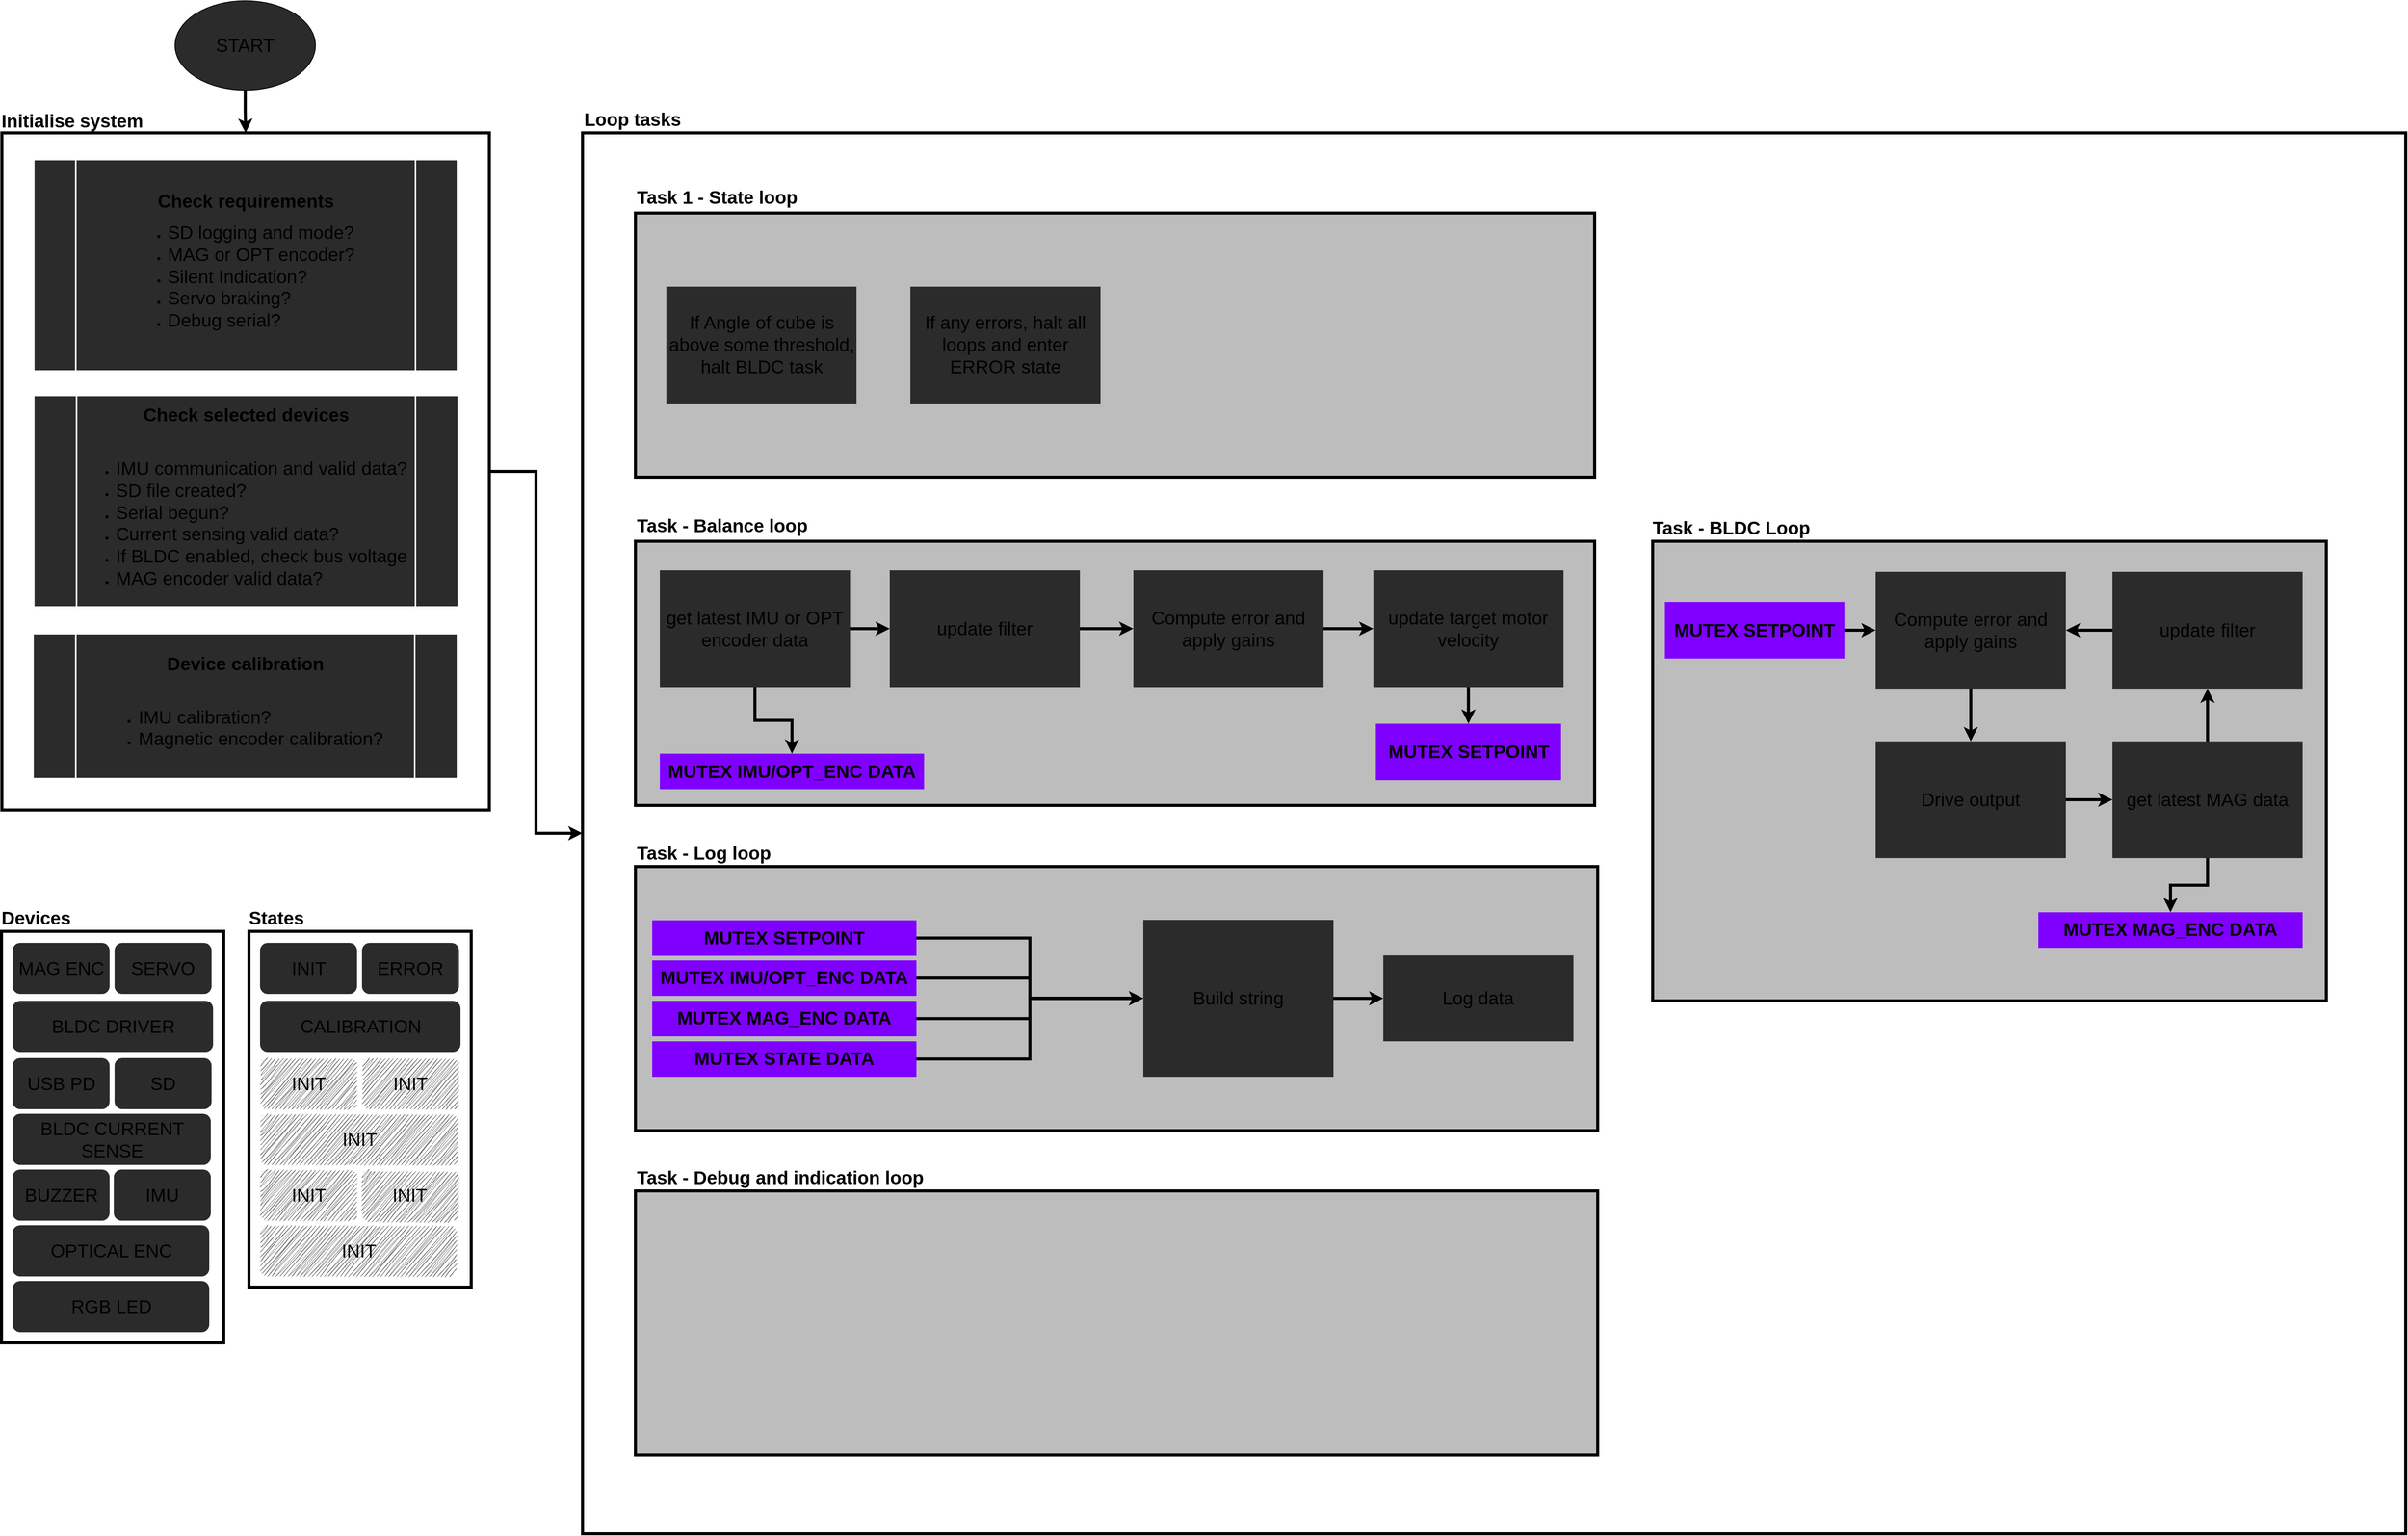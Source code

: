 <mxfile version="25.0.2">
  <diagram name="Page-1" id="-gYsz8aW-vj6ITZaHm62">
    <mxGraphModel dx="4115" dy="2763" grid="0" gridSize="10" guides="1" tooltips="1" connect="1" arrows="1" fold="1" page="1" pageScale="1" pageWidth="3300" pageHeight="2339" background="#ffffff" math="0" shadow="0">
      <root>
        <mxCell id="0" />
        <mxCell id="1" parent="0" />
        <mxCell id="WpBpt3ZNnvcSfI1GrqfO-27" value="" style="rounded=0;whiteSpace=wrap;html=1;fillColor=none;strokeWidth=4;strokeColor=#000000;" vertex="1" parent="1">
          <mxGeometry x="853.75" y="269" width="2387.25" height="1835" as="geometry" />
        </mxCell>
        <mxCell id="WpBpt3ZNnvcSfI1GrqfO-48" value="" style="rounded=0;whiteSpace=wrap;html=1;fillColor=#bdbdbd;strokeWidth=4;strokeColor=#000000;" vertex="1" parent="1">
          <mxGeometry x="923" y="804" width="1256" height="346" as="geometry" />
        </mxCell>
        <mxCell id="WpBpt3ZNnvcSfI1GrqfO-34" value="" style="rounded=0;whiteSpace=wrap;html=1;fillColor=#bdbdbd;strokeWidth=4;strokeColor=#000000;" vertex="1" parent="1">
          <mxGeometry x="2255" y="804" width="882" height="602" as="geometry" />
        </mxCell>
        <mxCell id="WpBpt3ZNnvcSfI1GrqfO-24" value="" style="rounded=0;whiteSpace=wrap;html=1;fillColor=none;strokeWidth=4;strokeColor=#000000;" vertex="1" parent="1">
          <mxGeometry x="93" y="1315" width="291" height="539" as="geometry" />
        </mxCell>
        <mxCell id="WpBpt3ZNnvcSfI1GrqfO-29" style="edgeStyle=orthogonalEdgeStyle;rounded=0;orthogonalLoop=1;jettySize=auto;html=1;exitX=1;exitY=0.5;exitDx=0;exitDy=0;entryX=0;entryY=0.5;entryDx=0;entryDy=0;strokeWidth=4;strokeColor=#000000;" edge="1" parent="1" source="WpBpt3ZNnvcSfI1GrqfO-17" target="WpBpt3ZNnvcSfI1GrqfO-27">
          <mxGeometry relative="1" as="geometry" />
        </mxCell>
        <mxCell id="WpBpt3ZNnvcSfI1GrqfO-17" value="" style="rounded=0;whiteSpace=wrap;html=1;fillColor=none;strokeWidth=4;strokeColor=#000000;" vertex="1" parent="1">
          <mxGeometry x="93.5" y="269" width="638.25" height="887" as="geometry" />
        </mxCell>
        <mxCell id="WpBpt3ZNnvcSfI1GrqfO-3" value="&lt;font style=&quot;font-size: 24px;&quot;&gt;IMU&lt;/font&gt;" style="rounded=1;whiteSpace=wrap;html=1;fillColor=#2B2B2B;strokeColor=none;" vertex="1" parent="1">
          <mxGeometry x="240" y="1627" width="127" height="67" as="geometry" />
        </mxCell>
        <mxCell id="WpBpt3ZNnvcSfI1GrqfO-4" value="&lt;font style=&quot;font-size: 24px;&quot;&gt;BLDC DRIVER&lt;/font&gt;" style="rounded=1;whiteSpace=wrap;html=1;fillColor=#2B2B2B;strokeColor=none;" vertex="1" parent="1">
          <mxGeometry x="107.5" y="1406" width="262.5" height="67" as="geometry" />
        </mxCell>
        <mxCell id="WpBpt3ZNnvcSfI1GrqfO-5" value="&lt;font style=&quot;font-size: 24px;&quot;&gt;BLDC CURRENT SENSE&lt;/font&gt;" style="rounded=1;whiteSpace=wrap;html=1;fillColor=#2B2B2B;strokeColor=none;" vertex="1" parent="1">
          <mxGeometry x="107.5" y="1554" width="259.5" height="67" as="geometry" />
        </mxCell>
        <mxCell id="WpBpt3ZNnvcSfI1GrqfO-6" value="&lt;font style=&quot;font-size: 24px;&quot;&gt;MAG ENC&lt;/font&gt;" style="rounded=1;whiteSpace=wrap;html=1;fillColor=#2B2B2B;strokeColor=none;" vertex="1" parent="1">
          <mxGeometry x="107.5" y="1330" width="127" height="67" as="geometry" />
        </mxCell>
        <mxCell id="WpBpt3ZNnvcSfI1GrqfO-7" value="&lt;font style=&quot;font-size: 24px;&quot;&gt;USB PD&lt;/font&gt;" style="rounded=1;whiteSpace=wrap;html=1;fillColor=#2B2B2B;strokeColor=none;" vertex="1" parent="1">
          <mxGeometry x="107.5" y="1481" width="127" height="67" as="geometry" />
        </mxCell>
        <mxCell id="WpBpt3ZNnvcSfI1GrqfO-8" value="&lt;font style=&quot;font-size: 24px;&quot;&gt;SD&lt;/font&gt;" style="rounded=1;whiteSpace=wrap;html=1;fillColor=#2B2B2B;strokeColor=none;" vertex="1" parent="1">
          <mxGeometry x="241" y="1481" width="127" height="67" as="geometry" />
        </mxCell>
        <mxCell id="WpBpt3ZNnvcSfI1GrqfO-9" value="&lt;font style=&quot;font-size: 24px;&quot;&gt;OPTICAL ENC&lt;/font&gt;" style="rounded=1;whiteSpace=wrap;html=1;fillColor=#2B2B2B;strokeColor=none;" vertex="1" parent="1">
          <mxGeometry x="107.5" y="1700" width="257.5" height="67" as="geometry" />
        </mxCell>
        <mxCell id="WpBpt3ZNnvcSfI1GrqfO-10" value="&lt;span style=&quot;font-size: 24px;&quot;&gt;SERVO&lt;/span&gt;" style="rounded=1;whiteSpace=wrap;html=1;fillColor=#2B2B2B;strokeColor=none;" vertex="1" parent="1">
          <mxGeometry x="241" y="1330" width="127" height="67" as="geometry" />
        </mxCell>
        <mxCell id="WpBpt3ZNnvcSfI1GrqfO-11" value="&lt;font style=&quot;font-size: 24px;&quot;&gt;BUZZER&lt;/font&gt;" style="rounded=1;whiteSpace=wrap;html=1;fillColor=#2B2B2B;strokeColor=none;" vertex="1" parent="1">
          <mxGeometry x="107.5" y="1627" width="127" height="67" as="geometry" />
        </mxCell>
        <mxCell id="WpBpt3ZNnvcSfI1GrqfO-22" style="edgeStyle=orthogonalEdgeStyle;rounded=0;orthogonalLoop=1;jettySize=auto;html=1;exitX=0.5;exitY=1;exitDx=0;exitDy=0;entryX=0.5;entryY=0;entryDx=0;entryDy=0;strokeColor=#000000;strokeWidth=4;" edge="1" parent="1" source="WpBpt3ZNnvcSfI1GrqfO-13" target="WpBpt3ZNnvcSfI1GrqfO-17">
          <mxGeometry relative="1" as="geometry" />
        </mxCell>
        <mxCell id="WpBpt3ZNnvcSfI1GrqfO-13" value="&lt;font style=&quot;font-size: 24px;&quot;&gt;START&lt;/font&gt;" style="ellipse;whiteSpace=wrap;html=1;fillColor=#2B2B2B;" vertex="1" parent="1">
          <mxGeometry x="320.12" y="96" width="184" height="117" as="geometry" />
        </mxCell>
        <mxCell id="WpBpt3ZNnvcSfI1GrqfO-15" value="&lt;div&gt;&lt;span style=&quot;font-size: 24px;&quot;&gt;&lt;b&gt;Check requirements&lt;/b&gt;&lt;/span&gt;&lt;/div&gt;&lt;div style=&quot;text-align: left;&quot;&gt;&lt;ul&gt;&lt;li&gt;&lt;span style=&quot;font-size: 24px;&quot;&gt;SD logging and mode?&lt;/span&gt;&lt;/li&gt;&lt;li&gt;&lt;span style=&quot;font-size: 24px;&quot;&gt;MAG or OPT encoder?&lt;/span&gt;&lt;/li&gt;&lt;li&gt;&lt;span style=&quot;font-size: 24px;&quot;&gt;Silent Indication?&lt;/span&gt;&lt;/li&gt;&lt;li&gt;&lt;span style=&quot;font-size: 24px;&quot;&gt;Servo braking?&lt;/span&gt;&lt;/li&gt;&lt;li&gt;&lt;span style=&quot;font-size: 24px;&quot;&gt;Debug serial?&lt;/span&gt;&lt;/li&gt;&lt;/ul&gt;&lt;/div&gt;" style="shape=process;whiteSpace=wrap;html=1;backgroundOutline=1;strokeWidth=2;fillColor=#2B2B2B;strokeColor=#FFFFFF;" vertex="1" parent="1">
          <mxGeometry x="135.25" y="304" width="554.75" height="277" as="geometry" />
        </mxCell>
        <mxCell id="WpBpt3ZNnvcSfI1GrqfO-18" value="&lt;font style=&quot;font-size: 24px;&quot; color=&quot;#000000&quot;&gt;Initialise system&lt;/font&gt;" style="text;html=1;align=left;verticalAlign=middle;whiteSpace=wrap;rounded=0;fontStyle=1" vertex="1" parent="1">
          <mxGeometry x="91" y="236" width="204.75" height="35" as="geometry" />
        </mxCell>
        <mxCell id="WpBpt3ZNnvcSfI1GrqfO-20" value="&lt;div&gt;&lt;span style=&quot;font-size: 24px;&quot;&gt;&lt;b&gt;Check selected devices&lt;/b&gt;&lt;/span&gt;&lt;/div&gt;&lt;div&gt;&lt;span style=&quot;font-size: 24px;&quot;&gt;&lt;b&gt;&lt;br&gt;&lt;/b&gt;&lt;/span&gt;&lt;/div&gt;&lt;div style=&quot;text-align: left;&quot;&gt;&lt;ul&gt;&lt;li&gt;&lt;span style=&quot;font-size: 24px;&quot;&gt;IMU communication and valid data?&lt;/span&gt;&lt;/li&gt;&lt;li&gt;&lt;span style=&quot;font-size: 24px;&quot;&gt;SD file created?&lt;/span&gt;&lt;/li&gt;&lt;li&gt;&lt;span style=&quot;font-size: 24px;&quot;&gt;Serial begun?&lt;/span&gt;&lt;/li&gt;&lt;li&gt;&lt;span style=&quot;font-size: 24px;&quot;&gt;Current sensing valid data?&lt;/span&gt;&lt;/li&gt;&lt;li&gt;&lt;span style=&quot;font-size: 24px;&quot;&gt;If BLDC enabled, check bus voltage&lt;/span&gt;&lt;/li&gt;&lt;li&gt;&lt;span style=&quot;font-size: 24px;&quot;&gt;MAG encoder valid data?&lt;/span&gt;&lt;/li&gt;&lt;/ul&gt;&lt;/div&gt;" style="shape=process;whiteSpace=wrap;html=1;backgroundOutline=1;strokeWidth=2;fillColor=#2B2B2B;strokeColor=#FFFFFF;" vertex="1" parent="1">
          <mxGeometry x="135.25" y="613" width="555.75" height="277" as="geometry" />
        </mxCell>
        <mxCell id="WpBpt3ZNnvcSfI1GrqfO-21" value="&lt;div&gt;&lt;span style=&quot;font-size: 24px;&quot;&gt;&lt;b&gt;Device calibration&lt;/b&gt;&lt;/span&gt;&lt;/div&gt;&lt;div&gt;&lt;span style=&quot;font-size: 24px;&quot;&gt;&lt;b&gt;&lt;br&gt;&lt;/b&gt;&lt;/span&gt;&lt;/div&gt;&lt;div style=&quot;text-align: left;&quot;&gt;&lt;ul&gt;&lt;li&gt;&lt;span style=&quot;font-size: 24px;&quot;&gt;IMU calibration?&lt;br&gt;&lt;/span&gt;&lt;/li&gt;&lt;li&gt;&lt;span style=&quot;font-size: 24px;&quot;&gt;Magnetic encoder calibration?&lt;/span&gt;&lt;/li&gt;&lt;/ul&gt;&lt;/div&gt;" style="shape=process;whiteSpace=wrap;html=1;backgroundOutline=1;strokeWidth=2;fillColor=#2B2B2B;strokeColor=#FFFFFF;" vertex="1" parent="1">
          <mxGeometry x="134.25" y="925" width="555.75" height="190" as="geometry" />
        </mxCell>
        <mxCell id="WpBpt3ZNnvcSfI1GrqfO-25" value="&lt;font style=&quot;font-size: 24px;&quot; color=&quot;#000000&quot;&gt;Devices&lt;/font&gt;" style="text;html=1;align=left;verticalAlign=middle;whiteSpace=wrap;rounded=0;fontStyle=1" vertex="1" parent="1">
          <mxGeometry x="91" y="1280" width="204.75" height="35" as="geometry" />
        </mxCell>
        <mxCell id="WpBpt3ZNnvcSfI1GrqfO-28" value="&lt;font color=&quot;#000000&quot;&gt;&lt;span style=&quot;font-size: 24px;&quot;&gt;Loop tasks&lt;/span&gt;&lt;/font&gt;" style="text;html=1;align=left;verticalAlign=middle;whiteSpace=wrap;rounded=0;fontStyle=1" vertex="1" parent="1">
          <mxGeometry x="853.75" y="234" width="204.75" height="35" as="geometry" />
        </mxCell>
        <mxCell id="WpBpt3ZNnvcSfI1GrqfO-44" value="" style="edgeStyle=orthogonalEdgeStyle;rounded=0;orthogonalLoop=1;jettySize=auto;html=1;strokeWidth=4;strokeColor=#000000;" edge="1" parent="1" source="WpBpt3ZNnvcSfI1GrqfO-30" target="WpBpt3ZNnvcSfI1GrqfO-31">
          <mxGeometry relative="1" as="geometry" />
        </mxCell>
        <mxCell id="WpBpt3ZNnvcSfI1GrqfO-97" style="edgeStyle=orthogonalEdgeStyle;rounded=0;orthogonalLoop=1;jettySize=auto;html=1;strokeWidth=4;strokeColor=#000000;" edge="1" parent="1" source="WpBpt3ZNnvcSfI1GrqfO-30" target="WpBpt3ZNnvcSfI1GrqfO-96">
          <mxGeometry relative="1" as="geometry" />
        </mxCell>
        <mxCell id="WpBpt3ZNnvcSfI1GrqfO-30" value="&lt;font style=&quot;font-size: 24px;&quot;&gt;get latest IMU or OPT encoder data&lt;/font&gt;" style="rounded=0;whiteSpace=wrap;html=1;fillColor=#2B2B2B;strokeColor=none;" vertex="1" parent="1">
          <mxGeometry x="955" y="842" width="249" height="153" as="geometry" />
        </mxCell>
        <mxCell id="WpBpt3ZNnvcSfI1GrqfO-45" value="" style="edgeStyle=orthogonalEdgeStyle;rounded=0;orthogonalLoop=1;jettySize=auto;html=1;strokeWidth=4;strokeColor=#000000;" edge="1" parent="1" source="WpBpt3ZNnvcSfI1GrqfO-31" target="WpBpt3ZNnvcSfI1GrqfO-32">
          <mxGeometry relative="1" as="geometry" />
        </mxCell>
        <mxCell id="WpBpt3ZNnvcSfI1GrqfO-31" value="&lt;font style=&quot;font-size: 24px;&quot;&gt;update filter&lt;/font&gt;" style="rounded=0;whiteSpace=wrap;html=1;fillColor=#2B2B2B;strokeColor=none;" vertex="1" parent="1">
          <mxGeometry x="1256" y="842" width="249" height="153" as="geometry" />
        </mxCell>
        <mxCell id="WpBpt3ZNnvcSfI1GrqfO-46" value="" style="edgeStyle=orthogonalEdgeStyle;rounded=0;orthogonalLoop=1;jettySize=auto;html=1;strokeWidth=4;strokeColor=#000000;" edge="1" parent="1" source="WpBpt3ZNnvcSfI1GrqfO-32" target="WpBpt3ZNnvcSfI1GrqfO-43">
          <mxGeometry relative="1" as="geometry" />
        </mxCell>
        <mxCell id="WpBpt3ZNnvcSfI1GrqfO-32" value="&lt;font style=&quot;font-size: 24px;&quot;&gt;Compute error and apply gains&lt;/font&gt;" style="rounded=0;whiteSpace=wrap;html=1;fillColor=#2B2B2B;strokeColor=none;" vertex="1" parent="1">
          <mxGeometry x="1575" y="842" width="249" height="153" as="geometry" />
        </mxCell>
        <mxCell id="WpBpt3ZNnvcSfI1GrqfO-42" value="" style="edgeStyle=orthogonalEdgeStyle;rounded=0;orthogonalLoop=1;jettySize=auto;html=1;" edge="1" parent="1" source="WpBpt3ZNnvcSfI1GrqfO-33" target="WpBpt3ZNnvcSfI1GrqfO-36">
          <mxGeometry relative="1" as="geometry" />
        </mxCell>
        <mxCell id="WpBpt3ZNnvcSfI1GrqfO-50" value="" style="edgeStyle=orthogonalEdgeStyle;rounded=0;orthogonalLoop=1;jettySize=auto;html=1;strokeWidth=4;strokeColor=#000000;" edge="1" parent="1" source="WpBpt3ZNnvcSfI1GrqfO-33" target="WpBpt3ZNnvcSfI1GrqfO-36">
          <mxGeometry relative="1" as="geometry" />
        </mxCell>
        <mxCell id="WpBpt3ZNnvcSfI1GrqfO-33" value="&lt;font style=&quot;font-size: 24px;&quot;&gt;Drive output&lt;/font&gt;" style="rounded=0;whiteSpace=wrap;html=1;fillColor=#2B2B2B;strokeColor=none;" vertex="1" parent="1">
          <mxGeometry x="2547" y="1066" width="249" height="153" as="geometry" />
        </mxCell>
        <mxCell id="WpBpt3ZNnvcSfI1GrqfO-35" value="&lt;font color=&quot;#000000&quot;&gt;&lt;span style=&quot;font-size: 24px;&quot;&gt;Task - BLDC Loop&lt;/span&gt;&lt;/font&gt;" style="text;html=1;align=left;verticalAlign=middle;whiteSpace=wrap;rounded=0;fontStyle=1" vertex="1" parent="1">
          <mxGeometry x="2253" y="769" width="253" height="35" as="geometry" />
        </mxCell>
        <mxCell id="WpBpt3ZNnvcSfI1GrqfO-39" value="" style="edgeStyle=orthogonalEdgeStyle;rounded=0;orthogonalLoop=1;jettySize=auto;html=1;strokeWidth=4;strokeColor=#000000;" edge="1" parent="1" source="WpBpt3ZNnvcSfI1GrqfO-36" target="WpBpt3ZNnvcSfI1GrqfO-37">
          <mxGeometry relative="1" as="geometry" />
        </mxCell>
        <mxCell id="WpBpt3ZNnvcSfI1GrqfO-99" style="edgeStyle=orthogonalEdgeStyle;rounded=0;orthogonalLoop=1;jettySize=auto;html=1;strokeWidth=4;strokeColor=#000000;" edge="1" parent="1" source="WpBpt3ZNnvcSfI1GrqfO-36" target="WpBpt3ZNnvcSfI1GrqfO-98">
          <mxGeometry relative="1" as="geometry" />
        </mxCell>
        <mxCell id="WpBpt3ZNnvcSfI1GrqfO-36" value="&lt;font style=&quot;font-size: 24px;&quot;&gt;get latest MAG data&lt;/font&gt;" style="rounded=0;whiteSpace=wrap;html=1;fillColor=#2B2B2B;strokeColor=none;" vertex="1" parent="1">
          <mxGeometry x="2857" y="1066" width="249" height="153" as="geometry" />
        </mxCell>
        <mxCell id="WpBpt3ZNnvcSfI1GrqfO-40" value="" style="edgeStyle=orthogonalEdgeStyle;rounded=0;orthogonalLoop=1;jettySize=auto;html=1;strokeWidth=4;strokeColor=#000000;" edge="1" parent="1" source="WpBpt3ZNnvcSfI1GrqfO-37" target="WpBpt3ZNnvcSfI1GrqfO-38">
          <mxGeometry relative="1" as="geometry" />
        </mxCell>
        <mxCell id="WpBpt3ZNnvcSfI1GrqfO-37" value="&lt;font style=&quot;font-size: 24px;&quot;&gt;update filter&lt;/font&gt;" style="rounded=0;whiteSpace=wrap;html=1;fillColor=#2B2B2B;strokeColor=none;" vertex="1" parent="1">
          <mxGeometry x="2857" y="844" width="249" height="153" as="geometry" />
        </mxCell>
        <mxCell id="WpBpt3ZNnvcSfI1GrqfO-41" value="" style="edgeStyle=orthogonalEdgeStyle;rounded=0;orthogonalLoop=1;jettySize=auto;html=1;strokeWidth=4;strokeColor=#000000;" edge="1" parent="1" source="WpBpt3ZNnvcSfI1GrqfO-38" target="WpBpt3ZNnvcSfI1GrqfO-33">
          <mxGeometry relative="1" as="geometry" />
        </mxCell>
        <mxCell id="WpBpt3ZNnvcSfI1GrqfO-38" value="&lt;font style=&quot;font-size: 24px;&quot;&gt;Compute error and apply gains&lt;/font&gt;" style="rounded=0;whiteSpace=wrap;html=1;fillColor=#2B2B2B;strokeColor=none;" vertex="1" parent="1">
          <mxGeometry x="2547" y="844" width="249" height="153" as="geometry" />
        </mxCell>
        <mxCell id="WpBpt3ZNnvcSfI1GrqfO-95" style="edgeStyle=orthogonalEdgeStyle;rounded=0;orthogonalLoop=1;jettySize=auto;html=1;exitX=0.5;exitY=1;exitDx=0;exitDy=0;entryX=0.5;entryY=0;entryDx=0;entryDy=0;strokeWidth=4;strokeColor=#000000;" edge="1" parent="1" source="WpBpt3ZNnvcSfI1GrqfO-43" target="WpBpt3ZNnvcSfI1GrqfO-94">
          <mxGeometry relative="1" as="geometry" />
        </mxCell>
        <mxCell id="WpBpt3ZNnvcSfI1GrqfO-43" value="&lt;span style=&quot;font-size: 24px;&quot;&gt;update target motor velocity&lt;/span&gt;" style="rounded=0;whiteSpace=wrap;html=1;fillColor=#2B2B2B;strokeColor=none;" vertex="1" parent="1">
          <mxGeometry x="1889.25" y="842" width="249" height="153" as="geometry" />
        </mxCell>
        <mxCell id="WpBpt3ZNnvcSfI1GrqfO-49" value="&lt;font color=&quot;#000000&quot;&gt;&lt;span style=&quot;font-size: 24px;&quot;&gt;Task -&amp;nbsp;&lt;/span&gt;&lt;/font&gt;&lt;span style=&quot;color: rgb(0, 0, 0); font-size: 24px;&quot;&gt;Balance loop&lt;/span&gt;" style="text;html=1;align=left;verticalAlign=middle;whiteSpace=wrap;rounded=0;fontStyle=1" vertex="1" parent="1">
          <mxGeometry x="923" y="766" width="277" height="35" as="geometry" />
        </mxCell>
        <mxCell id="WpBpt3ZNnvcSfI1GrqfO-58" value="" style="rounded=0;whiteSpace=wrap;html=1;fillColor=#BDBDBD;strokeWidth=4;strokeColor=#000000;" vertex="1" parent="1">
          <mxGeometry x="923" y="1230" width="1260" height="346" as="geometry" />
        </mxCell>
        <mxCell id="WpBpt3ZNnvcSfI1GrqfO-59" value="&lt;font color=&quot;#000000&quot;&gt;&lt;span style=&quot;font-size: 24px;&quot;&gt;Task - Log loop&lt;/span&gt;&lt;/font&gt;" style="text;html=1;align=left;verticalAlign=middle;whiteSpace=wrap;rounded=0;fontStyle=1" vertex="1" parent="1">
          <mxGeometry x="923" y="1195" width="330" height="35" as="geometry" />
        </mxCell>
        <mxCell id="WpBpt3ZNnvcSfI1GrqfO-60" value="" style="rounded=0;whiteSpace=wrap;html=1;fillColor=#BDBDBD;strokeWidth=4;strokeColor=#000000;" vertex="1" parent="1">
          <mxGeometry x="923" y="1655" width="1260" height="346" as="geometry" />
        </mxCell>
        <mxCell id="WpBpt3ZNnvcSfI1GrqfO-61" value="&lt;font color=&quot;#000000&quot;&gt;&lt;span style=&quot;font-size: 24px;&quot;&gt;Task - Debug and indication loop&lt;/span&gt;&lt;/font&gt;" style="text;html=1;align=left;verticalAlign=middle;whiteSpace=wrap;rounded=0;fontStyle=1" vertex="1" parent="1">
          <mxGeometry x="923" y="1620" width="430" height="35" as="geometry" />
        </mxCell>
        <mxCell id="WpBpt3ZNnvcSfI1GrqfO-84" style="edgeStyle=orthogonalEdgeStyle;rounded=0;orthogonalLoop=1;jettySize=auto;html=1;exitX=1;exitY=0.5;exitDx=0;exitDy=0;entryX=0;entryY=0.5;entryDx=0;entryDy=0;strokeWidth=4;strokeColor=#000000;" edge="1" parent="1" source="WpBpt3ZNnvcSfI1GrqfO-63" target="WpBpt3ZNnvcSfI1GrqfO-81">
          <mxGeometry relative="1" as="geometry" />
        </mxCell>
        <mxCell id="WpBpt3ZNnvcSfI1GrqfO-63" value="&lt;span style=&quot;font-size: 24px;&quot;&gt;&lt;b&gt;MUTEX SETPOINT&lt;/b&gt;&lt;/span&gt;" style="rounded=0;whiteSpace=wrap;html=1;fillColor=#7F00FF;strokeColor=none;" vertex="1" parent="1">
          <mxGeometry x="945" y="1300.5" width="346" height="46.5" as="geometry" />
        </mxCell>
        <mxCell id="WpBpt3ZNnvcSfI1GrqfO-85" style="edgeStyle=orthogonalEdgeStyle;rounded=0;orthogonalLoop=1;jettySize=auto;html=1;exitX=1;exitY=0.5;exitDx=0;exitDy=0;entryX=0;entryY=0.5;entryDx=0;entryDy=0;strokeWidth=4;strokeColor=#000000;" edge="1" parent="1" source="WpBpt3ZNnvcSfI1GrqfO-66" target="WpBpt3ZNnvcSfI1GrqfO-81">
          <mxGeometry relative="1" as="geometry" />
        </mxCell>
        <mxCell id="WpBpt3ZNnvcSfI1GrqfO-66" value="&lt;span style=&quot;font-size: 24px;&quot;&gt;&lt;b&gt;MUTEX IMU/OPT_ENC DATA&lt;/b&gt;&lt;/span&gt;" style="rounded=0;whiteSpace=wrap;html=1;fillColor=#7F00FF;strokeColor=none;" vertex="1" parent="1">
          <mxGeometry x="945" y="1353" width="346" height="46.5" as="geometry" />
        </mxCell>
        <mxCell id="WpBpt3ZNnvcSfI1GrqfO-86" style="edgeStyle=orthogonalEdgeStyle;rounded=0;orthogonalLoop=1;jettySize=auto;html=1;exitX=1;exitY=0.5;exitDx=0;exitDy=0;entryX=0;entryY=0.5;entryDx=0;entryDy=0;strokeWidth=4;strokeColor=#000000;" edge="1" parent="1" source="WpBpt3ZNnvcSfI1GrqfO-67" target="WpBpt3ZNnvcSfI1GrqfO-81">
          <mxGeometry relative="1" as="geometry" />
        </mxCell>
        <mxCell id="WpBpt3ZNnvcSfI1GrqfO-67" value="&lt;span style=&quot;font-size: 24px;&quot;&gt;&lt;b&gt;MUTEX MAG_ENC DATA&lt;/b&gt;&lt;/span&gt;" style="rounded=0;whiteSpace=wrap;html=1;fillColor=#7F00FF;strokeColor=none;" vertex="1" parent="1">
          <mxGeometry x="945" y="1406" width="346" height="46.5" as="geometry" />
        </mxCell>
        <mxCell id="WpBpt3ZNnvcSfI1GrqfO-87" style="edgeStyle=orthogonalEdgeStyle;rounded=0;orthogonalLoop=1;jettySize=auto;html=1;entryX=0;entryY=0.5;entryDx=0;entryDy=0;strokeWidth=4;strokeColor=#000000;" edge="1" parent="1" source="WpBpt3ZNnvcSfI1GrqfO-68" target="WpBpt3ZNnvcSfI1GrqfO-81">
          <mxGeometry relative="1" as="geometry" />
        </mxCell>
        <mxCell id="WpBpt3ZNnvcSfI1GrqfO-68" value="&lt;span style=&quot;font-size: 24px;&quot;&gt;&lt;b&gt;MUTEX STATE DATA&lt;/b&gt;&lt;/span&gt;" style="rounded=0;whiteSpace=wrap;html=1;fillColor=#7F00FF;strokeColor=none;" vertex="1" parent="1">
          <mxGeometry x="945" y="1459" width="346" height="46.5" as="geometry" />
        </mxCell>
        <mxCell id="WpBpt3ZNnvcSfI1GrqfO-69" value="" style="rounded=0;whiteSpace=wrap;html=1;fillColor=none;strokeWidth=4;strokeColor=#000000;" vertex="1" parent="1">
          <mxGeometry x="417" y="1315" width="291" height="466" as="geometry" />
        </mxCell>
        <mxCell id="WpBpt3ZNnvcSfI1GrqfO-70" value="&lt;span style=&quot;font-size: 24px;&quot;&gt;INIT&lt;/span&gt;" style="rounded=1;whiteSpace=wrap;html=1;fillColor=#2B2B2B;strokeColor=none;shadow=0;sketch=1;curveFitting=1;jiggle=2;" vertex="1" parent="1">
          <mxGeometry x="564" y="1627" width="127" height="67" as="geometry" />
        </mxCell>
        <mxCell id="WpBpt3ZNnvcSfI1GrqfO-71" value="&lt;span style=&quot;font-size: 24px;&quot;&gt;CALIBRATION&lt;/span&gt;" style="rounded=1;whiteSpace=wrap;html=1;fillColor=#2B2B2B;strokeColor=none;" vertex="1" parent="1">
          <mxGeometry x="431.5" y="1406" width="262.5" height="67" as="geometry" />
        </mxCell>
        <mxCell id="WpBpt3ZNnvcSfI1GrqfO-72" value="&lt;span style=&quot;font-size: 24px;&quot;&gt;INIT&lt;/span&gt;" style="rounded=1;whiteSpace=wrap;html=1;fillColor=#2B2B2B;strokeColor=none;shadow=0;sketch=1;curveFitting=1;jiggle=2;" vertex="1" parent="1">
          <mxGeometry x="431.5" y="1554" width="259.5" height="67" as="geometry" />
        </mxCell>
        <mxCell id="WpBpt3ZNnvcSfI1GrqfO-73" value="&lt;font style=&quot;font-size: 24px;&quot;&gt;INIT&lt;/font&gt;" style="rounded=1;whiteSpace=wrap;html=1;fillColor=#2B2B2B;strokeColor=none;" vertex="1" parent="1">
          <mxGeometry x="431.5" y="1330" width="127" height="67" as="geometry" />
        </mxCell>
        <mxCell id="WpBpt3ZNnvcSfI1GrqfO-74" value="&lt;span style=&quot;font-size: 24px;&quot;&gt;INIT&lt;/span&gt;" style="rounded=1;whiteSpace=wrap;html=1;fillColor=#2B2B2B;strokeColor=none;shadow=0;sketch=1;curveFitting=1;jiggle=2;" vertex="1" parent="1">
          <mxGeometry x="431.5" y="1481" width="127" height="67" as="geometry" />
        </mxCell>
        <mxCell id="WpBpt3ZNnvcSfI1GrqfO-75" value="&lt;span style=&quot;font-size: 24px;&quot;&gt;INIT&lt;/span&gt;" style="rounded=1;whiteSpace=wrap;html=1;fillColor=#2B2B2B;strokeColor=none;shadow=0;sketch=1;curveFitting=1;jiggle=2;" vertex="1" parent="1">
          <mxGeometry x="565" y="1481" width="127" height="67" as="geometry" />
        </mxCell>
        <mxCell id="WpBpt3ZNnvcSfI1GrqfO-76" value="&lt;span style=&quot;font-size: 24px;&quot;&gt;INIT&lt;/span&gt;" style="rounded=1;whiteSpace=wrap;html=1;fillColor=#2B2B2B;strokeColor=none;shadow=0;sketch=1;curveFitting=1;jiggle=2;" vertex="1" parent="1">
          <mxGeometry x="431.5" y="1700" width="257.5" height="67" as="geometry" />
        </mxCell>
        <mxCell id="WpBpt3ZNnvcSfI1GrqfO-77" value="&lt;span style=&quot;font-size: 24px;&quot;&gt;ERROR&lt;/span&gt;" style="rounded=1;whiteSpace=wrap;html=1;fillColor=#2B2B2B;strokeColor=none;" vertex="1" parent="1">
          <mxGeometry x="565" y="1330" width="127" height="67" as="geometry" />
        </mxCell>
        <mxCell id="WpBpt3ZNnvcSfI1GrqfO-78" value="&lt;span style=&quot;font-size: 24px;&quot;&gt;INIT&lt;/span&gt;" style="rounded=1;whiteSpace=wrap;html=1;fillColor=#2B2B2B;strokeColor=none;shadow=0;sketch=1;curveFitting=1;jiggle=2;" vertex="1" parent="1">
          <mxGeometry x="431.5" y="1627" width="127" height="67" as="geometry" />
        </mxCell>
        <mxCell id="WpBpt3ZNnvcSfI1GrqfO-79" value="&lt;font color=&quot;#000000&quot;&gt;&lt;span style=&quot;font-size: 24px;&quot;&gt;States&lt;/span&gt;&lt;/font&gt;" style="text;html=1;align=left;verticalAlign=middle;whiteSpace=wrap;rounded=0;fontStyle=1" vertex="1" parent="1">
          <mxGeometry x="415" y="1280" width="204.75" height="35" as="geometry" />
        </mxCell>
        <mxCell id="WpBpt3ZNnvcSfI1GrqfO-80" value="&lt;font style=&quot;font-size: 24px;&quot;&gt;RGB LED&lt;/font&gt;" style="rounded=1;whiteSpace=wrap;html=1;fillColor=#2B2B2B;strokeColor=none;" vertex="1" parent="1">
          <mxGeometry x="107.5" y="1773" width="257.5" height="67" as="geometry" />
        </mxCell>
        <mxCell id="WpBpt3ZNnvcSfI1GrqfO-89" style="edgeStyle=orthogonalEdgeStyle;rounded=0;orthogonalLoop=1;jettySize=auto;html=1;strokeWidth=4;strokeColor=#000000;" edge="1" parent="1" source="WpBpt3ZNnvcSfI1GrqfO-81" target="WpBpt3ZNnvcSfI1GrqfO-88">
          <mxGeometry relative="1" as="geometry" />
        </mxCell>
        <mxCell id="WpBpt3ZNnvcSfI1GrqfO-81" value="&lt;font style=&quot;font-size: 24px;&quot;&gt;Build string&lt;/font&gt;" style="rounded=0;whiteSpace=wrap;html=1;fillColor=#2B2B2B;strokeColor=none;" vertex="1" parent="1">
          <mxGeometry x="1588" y="1300" width="249" height="205.5" as="geometry" />
        </mxCell>
        <mxCell id="WpBpt3ZNnvcSfI1GrqfO-88" value="&lt;font style=&quot;font-size: 24px;&quot;&gt;Log data&lt;/font&gt;" style="rounded=0;whiteSpace=wrap;html=1;fillColor=#2B2B2B;strokeColor=none;" vertex="1" parent="1">
          <mxGeometry x="1902.25" y="1346.5" width="249" height="112.5" as="geometry" />
        </mxCell>
        <mxCell id="WpBpt3ZNnvcSfI1GrqfO-92" style="edgeStyle=orthogonalEdgeStyle;rounded=0;orthogonalLoop=1;jettySize=auto;html=1;exitX=1;exitY=0.5;exitDx=0;exitDy=0;entryX=0;entryY=0.5;entryDx=0;entryDy=0;strokeWidth=4;strokeColor=#000000;" edge="1" parent="1" source="WpBpt3ZNnvcSfI1GrqfO-91" target="WpBpt3ZNnvcSfI1GrqfO-38">
          <mxGeometry relative="1" as="geometry" />
        </mxCell>
        <mxCell id="WpBpt3ZNnvcSfI1GrqfO-91" value="&lt;span style=&quot;font-size: 24px;&quot;&gt;&lt;b&gt;MUTEX SETPOINT&lt;/b&gt;&lt;/span&gt;" style="rounded=0;whiteSpace=wrap;html=1;fillColor=#7F00FF;strokeColor=none;" vertex="1" parent="1">
          <mxGeometry x="2271" y="883.5" width="235" height="74" as="geometry" />
        </mxCell>
        <mxCell id="WpBpt3ZNnvcSfI1GrqfO-93" style="edgeStyle=orthogonalEdgeStyle;rounded=0;orthogonalLoop=1;jettySize=auto;html=1;exitX=0.5;exitY=1;exitDx=0;exitDy=0;" edge="1" parent="1" source="WpBpt3ZNnvcSfI1GrqfO-91" target="WpBpt3ZNnvcSfI1GrqfO-91">
          <mxGeometry relative="1" as="geometry" />
        </mxCell>
        <mxCell id="WpBpt3ZNnvcSfI1GrqfO-94" value="&lt;span style=&quot;font-size: 24px;&quot;&gt;&lt;b&gt;MUTEX SETPOINT&lt;/b&gt;&lt;/span&gt;" style="rounded=0;whiteSpace=wrap;html=1;fillColor=#7F00FF;strokeColor=none;" vertex="1" parent="1">
          <mxGeometry x="1892.5" y="1043" width="242.5" height="74" as="geometry" />
        </mxCell>
        <mxCell id="WpBpt3ZNnvcSfI1GrqfO-96" value="&lt;span style=&quot;font-size: 24px;&quot;&gt;&lt;b&gt;MUTEX IMU/OPT_ENC DATA&lt;/b&gt;&lt;/span&gt;" style="rounded=0;whiteSpace=wrap;html=1;fillColor=#7F00FF;strokeColor=none;" vertex="1" parent="1">
          <mxGeometry x="955" y="1082.25" width="346" height="46.5" as="geometry" />
        </mxCell>
        <mxCell id="WpBpt3ZNnvcSfI1GrqfO-98" value="&lt;span style=&quot;font-size: 24px;&quot;&gt;&lt;b&gt;MUTEX MAG_ENC DATA&lt;/b&gt;&lt;/span&gt;" style="rounded=0;whiteSpace=wrap;html=1;fillColor=#7F00FF;strokeColor=none;" vertex="1" parent="1">
          <mxGeometry x="2760" y="1290" width="346" height="46.5" as="geometry" />
        </mxCell>
        <mxCell id="WpBpt3ZNnvcSfI1GrqfO-100" value="" style="rounded=0;whiteSpace=wrap;html=1;fillColor=#bdbdbd;strokeWidth=4;strokeColor=#000000;" vertex="1" parent="1">
          <mxGeometry x="923" y="374" width="1256" height="346" as="geometry" />
        </mxCell>
        <mxCell id="WpBpt3ZNnvcSfI1GrqfO-103" value="&lt;font style=&quot;font-size: 24px;&quot;&gt;If Angle of cube is above some threshold, halt BLDC task&lt;/font&gt;" style="rounded=0;whiteSpace=wrap;html=1;fillColor=#2B2B2B;strokeColor=none;" vertex="1" parent="1">
          <mxGeometry x="963.5" y="470.5" width="249" height="153" as="geometry" />
        </mxCell>
        <mxCell id="WpBpt3ZNnvcSfI1GrqfO-110" value="&lt;font color=&quot;#000000&quot;&gt;&lt;span style=&quot;font-size: 24px;&quot;&gt;Task 1 -&amp;nbsp;&lt;/span&gt;&lt;/font&gt;&lt;span style=&quot;color: rgb(0, 0, 0); font-size: 24px;&quot;&gt;State loop&lt;/span&gt;" style="text;html=1;align=left;verticalAlign=middle;whiteSpace=wrap;rounded=0;fontStyle=1" vertex="1" parent="1">
          <mxGeometry x="923" y="336" width="277" height="35" as="geometry" />
        </mxCell>
        <mxCell id="WpBpt3ZNnvcSfI1GrqfO-113" value="&lt;font style=&quot;font-size: 24px;&quot;&gt;If any errors, halt all loops and enter ERROR state&lt;/font&gt;" style="rounded=0;whiteSpace=wrap;html=1;fillColor=#2B2B2B;strokeColor=none;" vertex="1" parent="1">
          <mxGeometry x="1283" y="470.5" width="249" height="153" as="geometry" />
        </mxCell>
      </root>
    </mxGraphModel>
  </diagram>
</mxfile>
